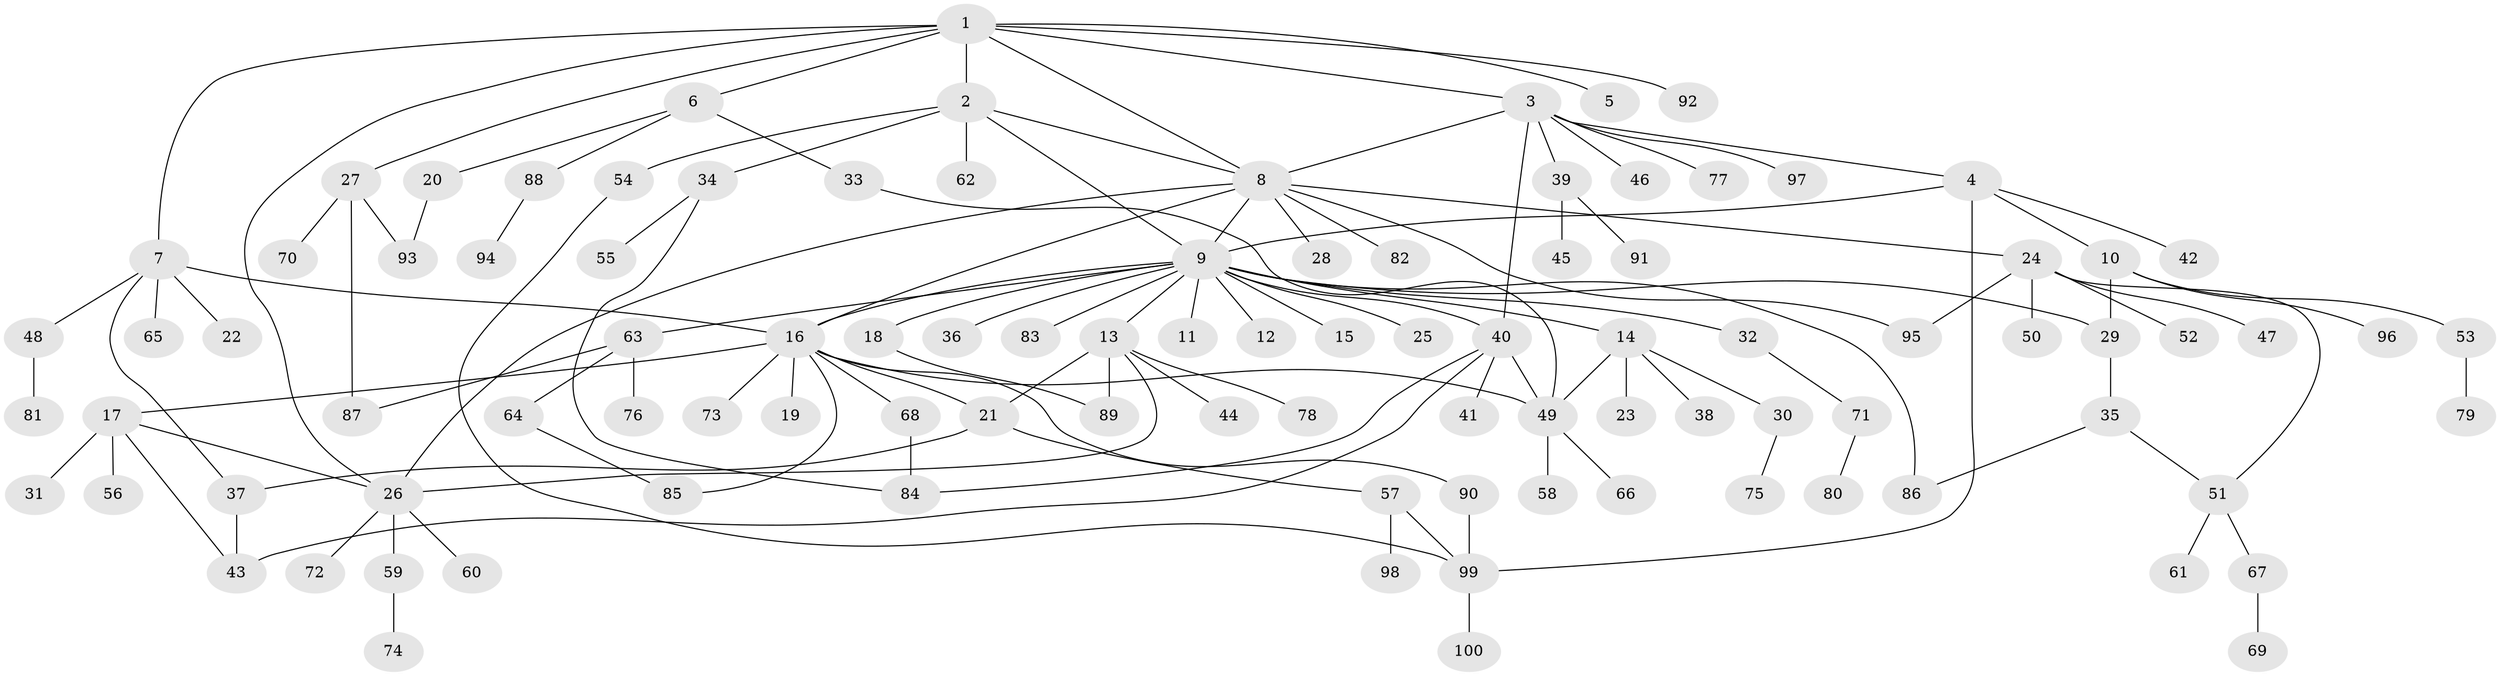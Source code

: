 // Generated by graph-tools (version 1.1) at 2025/38/02/21/25 10:38:54]
// undirected, 100 vertices, 129 edges
graph export_dot {
graph [start="1"]
  node [color=gray90,style=filled];
  1;
  2;
  3;
  4;
  5;
  6;
  7;
  8;
  9;
  10;
  11;
  12;
  13;
  14;
  15;
  16;
  17;
  18;
  19;
  20;
  21;
  22;
  23;
  24;
  25;
  26;
  27;
  28;
  29;
  30;
  31;
  32;
  33;
  34;
  35;
  36;
  37;
  38;
  39;
  40;
  41;
  42;
  43;
  44;
  45;
  46;
  47;
  48;
  49;
  50;
  51;
  52;
  53;
  54;
  55;
  56;
  57;
  58;
  59;
  60;
  61;
  62;
  63;
  64;
  65;
  66;
  67;
  68;
  69;
  70;
  71;
  72;
  73;
  74;
  75;
  76;
  77;
  78;
  79;
  80;
  81;
  82;
  83;
  84;
  85;
  86;
  87;
  88;
  89;
  90;
  91;
  92;
  93;
  94;
  95;
  96;
  97;
  98;
  99;
  100;
  1 -- 2;
  1 -- 3;
  1 -- 5;
  1 -- 6;
  1 -- 7;
  1 -- 8;
  1 -- 26;
  1 -- 27;
  1 -- 92;
  2 -- 8;
  2 -- 9;
  2 -- 34;
  2 -- 54;
  2 -- 62;
  3 -- 4;
  3 -- 8;
  3 -- 39;
  3 -- 40;
  3 -- 46;
  3 -- 77;
  3 -- 97;
  4 -- 9;
  4 -- 10;
  4 -- 42;
  4 -- 99;
  6 -- 20;
  6 -- 33;
  6 -- 88;
  7 -- 16;
  7 -- 22;
  7 -- 37;
  7 -- 48;
  7 -- 65;
  8 -- 9;
  8 -- 16;
  8 -- 24;
  8 -- 26;
  8 -- 28;
  8 -- 82;
  8 -- 95;
  9 -- 11;
  9 -- 12;
  9 -- 13;
  9 -- 14;
  9 -- 15;
  9 -- 16;
  9 -- 18;
  9 -- 25;
  9 -- 29;
  9 -- 32;
  9 -- 36;
  9 -- 40;
  9 -- 63;
  9 -- 83;
  9 -- 86;
  10 -- 29;
  10 -- 53;
  10 -- 96;
  13 -- 21;
  13 -- 26;
  13 -- 44;
  13 -- 78;
  13 -- 89;
  14 -- 23;
  14 -- 30;
  14 -- 38;
  14 -- 49;
  16 -- 17;
  16 -- 19;
  16 -- 21;
  16 -- 49;
  16 -- 68;
  16 -- 73;
  16 -- 85;
  16 -- 90;
  17 -- 26;
  17 -- 31;
  17 -- 43;
  17 -- 56;
  18 -- 89;
  20 -- 93;
  21 -- 37;
  21 -- 57;
  24 -- 47;
  24 -- 50;
  24 -- 51;
  24 -- 52;
  24 -- 95;
  26 -- 59;
  26 -- 60;
  26 -- 72;
  27 -- 70;
  27 -- 87;
  27 -- 93;
  29 -- 35;
  30 -- 75;
  32 -- 71;
  33 -- 49;
  34 -- 55;
  34 -- 84;
  35 -- 51;
  35 -- 86;
  37 -- 43;
  39 -- 45;
  39 -- 91;
  40 -- 41;
  40 -- 43;
  40 -- 49;
  40 -- 84;
  48 -- 81;
  49 -- 58;
  49 -- 66;
  51 -- 61;
  51 -- 67;
  53 -- 79;
  54 -- 99;
  57 -- 98;
  57 -- 99;
  59 -- 74;
  63 -- 64;
  63 -- 76;
  63 -- 87;
  64 -- 85;
  67 -- 69;
  68 -- 84;
  71 -- 80;
  88 -- 94;
  90 -- 99;
  99 -- 100;
}

